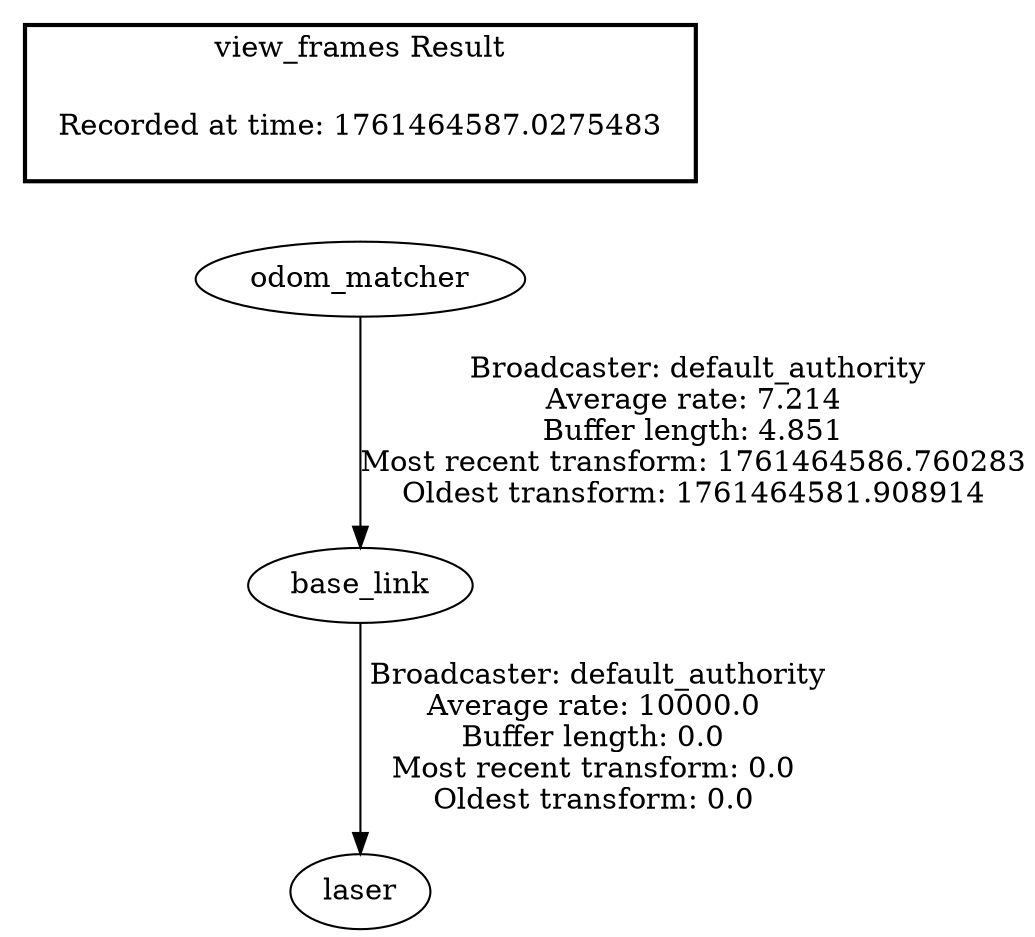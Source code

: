 digraph G {
"base_link" -> "laser"[label=" Broadcaster: default_authority\nAverage rate: 10000.0\nBuffer length: 0.0\nMost recent transform: 0.0\nOldest transform: 0.0\n"];
"odom_matcher" -> "base_link"[label=" Broadcaster: default_authority\nAverage rate: 7.214\nBuffer length: 4.851\nMost recent transform: 1761464586.760283\nOldest transform: 1761464581.908914\n"];
edge [style=invis];
 subgraph cluster_legend { style=bold; color=black; label ="view_frames Result";
"Recorded at time: 1761464587.0275483"[ shape=plaintext ] ;
}->"odom_matcher";
}